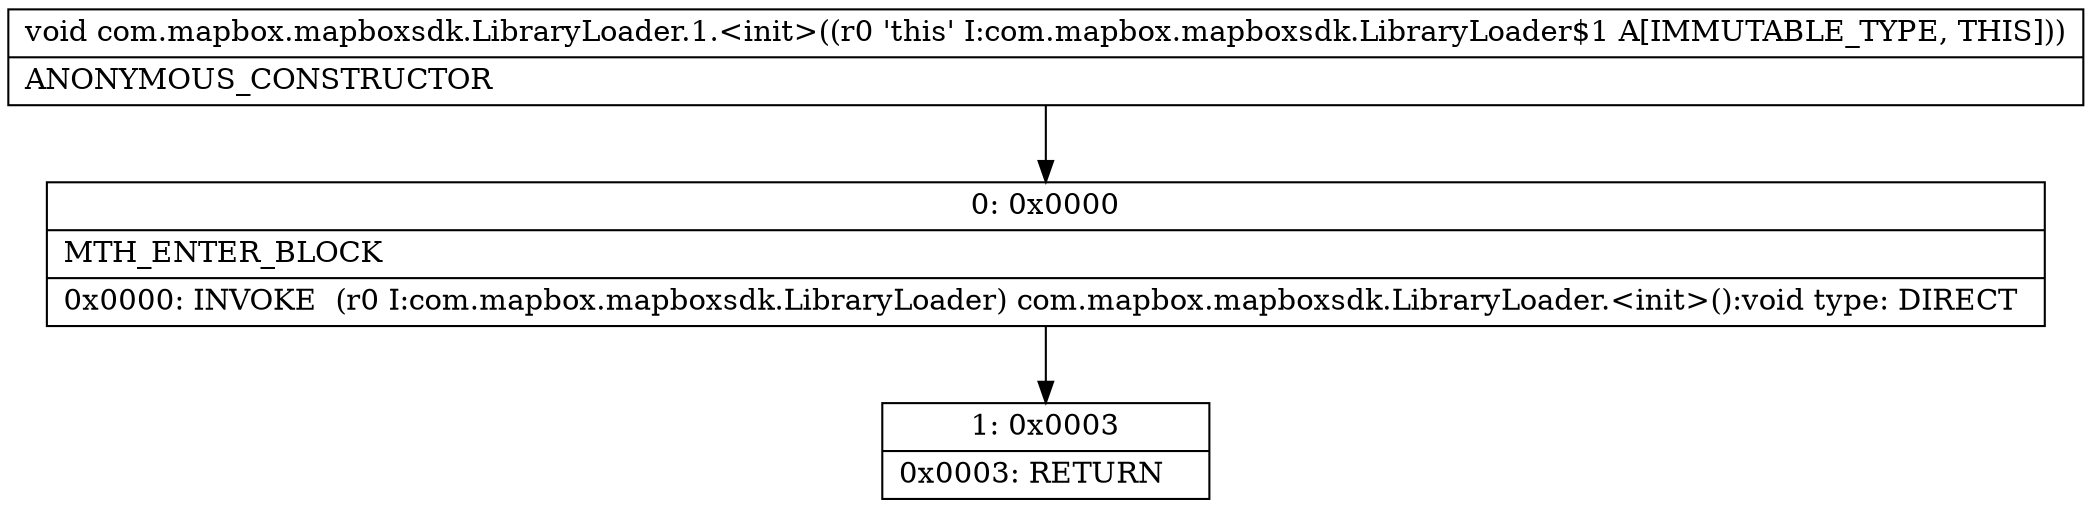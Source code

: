 digraph "CFG forcom.mapbox.mapboxsdk.LibraryLoader.1.\<init\>()V" {
Node_0 [shape=record,label="{0\:\ 0x0000|MTH_ENTER_BLOCK\l|0x0000: INVOKE  (r0 I:com.mapbox.mapboxsdk.LibraryLoader) com.mapbox.mapboxsdk.LibraryLoader.\<init\>():void type: DIRECT \l}"];
Node_1 [shape=record,label="{1\:\ 0x0003|0x0003: RETURN   \l}"];
MethodNode[shape=record,label="{void com.mapbox.mapboxsdk.LibraryLoader.1.\<init\>((r0 'this' I:com.mapbox.mapboxsdk.LibraryLoader$1 A[IMMUTABLE_TYPE, THIS]))  | ANONYMOUS_CONSTRUCTOR\l}"];
MethodNode -> Node_0;
Node_0 -> Node_1;
}

